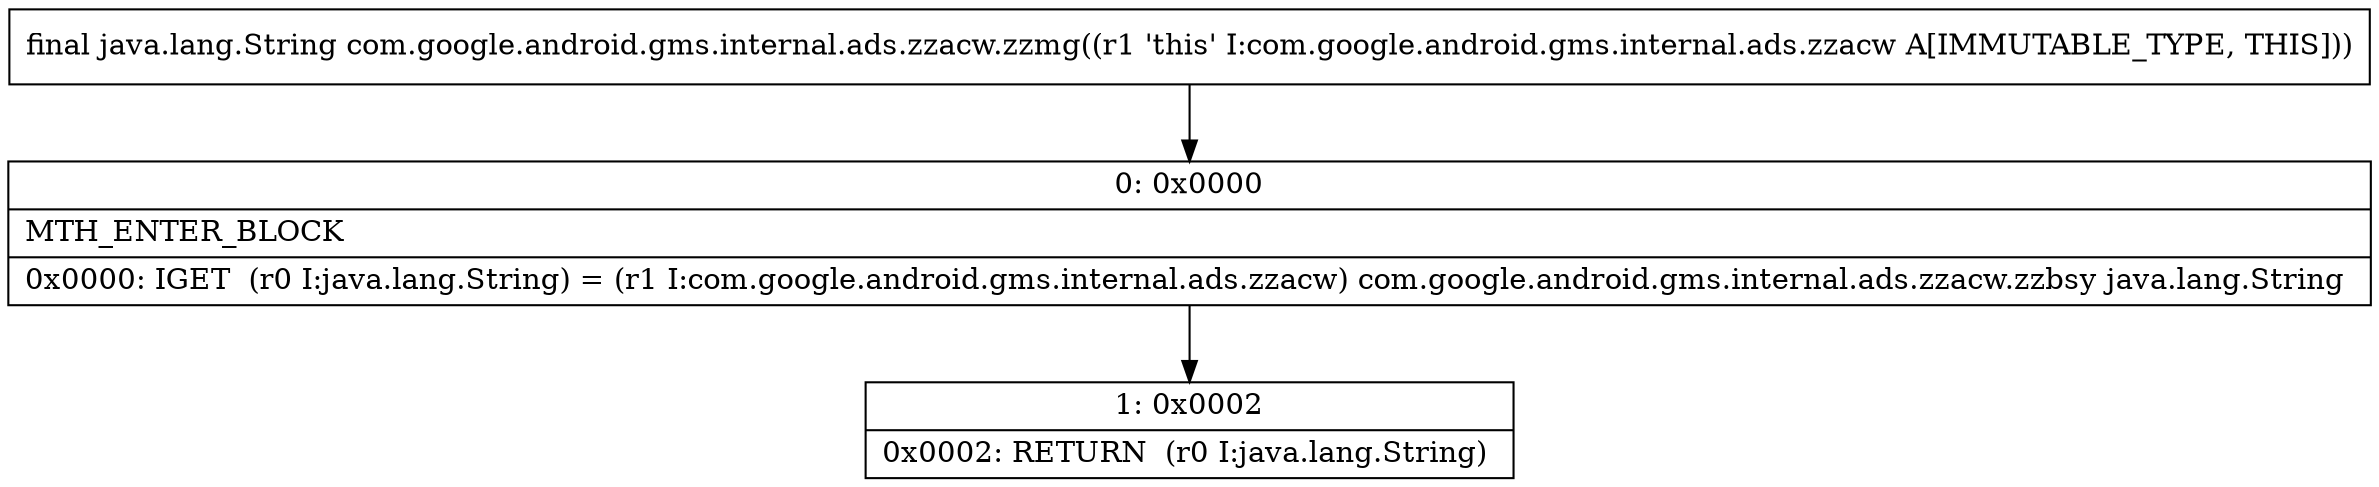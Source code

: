 digraph "CFG forcom.google.android.gms.internal.ads.zzacw.zzmg()Ljava\/lang\/String;" {
Node_0 [shape=record,label="{0\:\ 0x0000|MTH_ENTER_BLOCK\l|0x0000: IGET  (r0 I:java.lang.String) = (r1 I:com.google.android.gms.internal.ads.zzacw) com.google.android.gms.internal.ads.zzacw.zzbsy java.lang.String \l}"];
Node_1 [shape=record,label="{1\:\ 0x0002|0x0002: RETURN  (r0 I:java.lang.String) \l}"];
MethodNode[shape=record,label="{final java.lang.String com.google.android.gms.internal.ads.zzacw.zzmg((r1 'this' I:com.google.android.gms.internal.ads.zzacw A[IMMUTABLE_TYPE, THIS])) }"];
MethodNode -> Node_0;
Node_0 -> Node_1;
}

